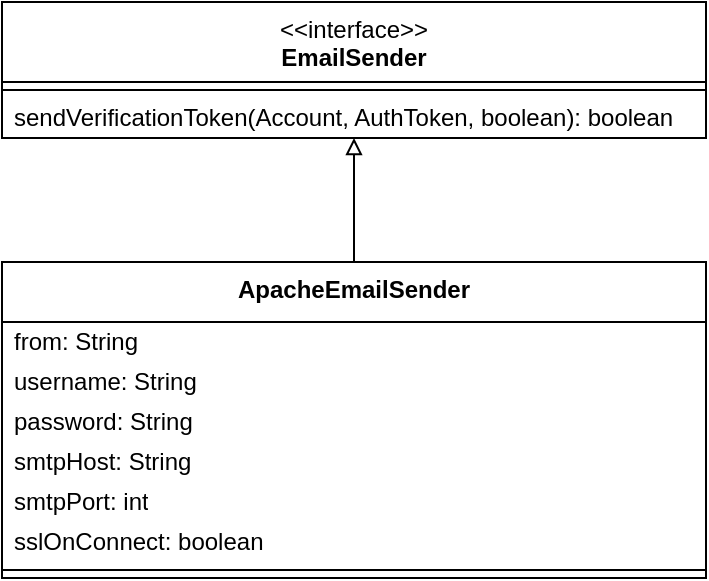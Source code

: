 <mxfile version="28.2.5">
  <diagram name="Seite-1" id="tv3RCUC1lsHie5otSo7a">
    <mxGraphModel dx="983" dy="570" grid="1" gridSize="10" guides="1" tooltips="1" connect="1" arrows="1" fold="1" page="1" pageScale="1" pageWidth="1169" pageHeight="827" math="0" shadow="0">
      <root>
        <mxCell id="0" />
        <mxCell id="1" parent="0" />
        <mxCell id="RG_ibap2kgqLSs5oj8Kn-49" value="&lt;div&gt;&amp;lt;&amp;lt;interface&amp;gt;&amp;gt;&lt;/div&gt;&lt;div&gt;&lt;b&gt;EmailSender&lt;/b&gt;&lt;/div&gt;&lt;div&gt;&lt;br&gt;&lt;/div&gt;" style="swimlane;fontStyle=0;align=center;verticalAlign=top;childLayout=stackLayout;horizontal=1;startSize=40;horizontalStack=0;resizeParent=1;resizeParentMax=0;resizeLast=0;collapsible=0;marginBottom=0;html=1;whiteSpace=wrap;" vertex="1" parent="1">
          <mxGeometry x="490" y="410" width="352" height="68" as="geometry" />
        </mxCell>
        <mxCell id="RG_ibap2kgqLSs5oj8Kn-50" value="" style="line;strokeWidth=1;fillColor=none;align=left;verticalAlign=middle;spacingTop=-1;spacingLeft=3;spacingRight=3;rotatable=0;labelPosition=right;points=[];portConstraint=eastwest;" vertex="1" parent="RG_ibap2kgqLSs5oj8Kn-49">
          <mxGeometry y="40" width="352" height="8" as="geometry" />
        </mxCell>
        <mxCell id="RG_ibap2kgqLSs5oj8Kn-51" value="sendVerificationToken(Account, AuthToken, boolean): boolean" style="text;html=1;strokeColor=none;fillColor=none;align=left;verticalAlign=middle;spacingLeft=4;spacingRight=4;overflow=hidden;rotatable=0;points=[[0,0.5],[1,0.5]];portConstraint=eastwest;whiteSpace=wrap;" vertex="1" parent="RG_ibap2kgqLSs5oj8Kn-49">
          <mxGeometry y="48" width="352" height="20" as="geometry" />
        </mxCell>
        <mxCell id="RG_ibap2kgqLSs5oj8Kn-52" style="edgeStyle=orthogonalEdgeStyle;rounded=0;orthogonalLoop=1;jettySize=auto;html=1;endArrow=block;endFill=0;" edge="1" parent="1" source="RG_ibap2kgqLSs5oj8Kn-53" target="RG_ibap2kgqLSs5oj8Kn-49">
          <mxGeometry relative="1" as="geometry" />
        </mxCell>
        <mxCell id="RG_ibap2kgqLSs5oj8Kn-53" value="&lt;b&gt;ApacheEmailSender&lt;/b&gt;" style="swimlane;fontStyle=0;align=center;verticalAlign=top;childLayout=stackLayout;horizontal=1;startSize=30;horizontalStack=0;resizeParent=1;resizeParentMax=0;resizeLast=0;collapsible=0;marginBottom=0;html=1;whiteSpace=wrap;" vertex="1" parent="1">
          <mxGeometry x="490" y="540" width="352" height="158" as="geometry" />
        </mxCell>
        <mxCell id="RG_ibap2kgqLSs5oj8Kn-55" value="&lt;div&gt;from: String&lt;/div&gt;" style="text;html=1;strokeColor=none;fillColor=none;align=left;verticalAlign=middle;spacingLeft=4;spacingRight=4;overflow=hidden;rotatable=0;points=[[0,0.5],[1,0.5]];portConstraint=eastwest;whiteSpace=wrap;" vertex="1" parent="RG_ibap2kgqLSs5oj8Kn-53">
          <mxGeometry y="30" width="352" height="20" as="geometry" />
        </mxCell>
        <mxCell id="RG_ibap2kgqLSs5oj8Kn-56" value="username: String" style="text;html=1;strokeColor=none;fillColor=none;align=left;verticalAlign=middle;spacingLeft=4;spacingRight=4;overflow=hidden;rotatable=0;points=[[0,0.5],[1,0.5]];portConstraint=eastwest;whiteSpace=wrap;" vertex="1" parent="RG_ibap2kgqLSs5oj8Kn-53">
          <mxGeometry y="50" width="352" height="20" as="geometry" />
        </mxCell>
        <mxCell id="RG_ibap2kgqLSs5oj8Kn-57" value="password: String" style="text;html=1;strokeColor=none;fillColor=none;align=left;verticalAlign=middle;spacingLeft=4;spacingRight=4;overflow=hidden;rotatable=0;points=[[0,0.5],[1,0.5]];portConstraint=eastwest;whiteSpace=wrap;" vertex="1" parent="RG_ibap2kgqLSs5oj8Kn-53">
          <mxGeometry y="70" width="352" height="20" as="geometry" />
        </mxCell>
        <mxCell id="RG_ibap2kgqLSs5oj8Kn-58" value="smtpHost: String" style="text;html=1;strokeColor=none;fillColor=none;align=left;verticalAlign=middle;spacingLeft=4;spacingRight=4;overflow=hidden;rotatable=0;points=[[0,0.5],[1,0.5]];portConstraint=eastwest;whiteSpace=wrap;" vertex="1" parent="RG_ibap2kgqLSs5oj8Kn-53">
          <mxGeometry y="90" width="352" height="20" as="geometry" />
        </mxCell>
        <mxCell id="RG_ibap2kgqLSs5oj8Kn-59" value="smtpPort: int" style="text;html=1;strokeColor=none;fillColor=none;align=left;verticalAlign=middle;spacingLeft=4;spacingRight=4;overflow=hidden;rotatable=0;points=[[0,0.5],[1,0.5]];portConstraint=eastwest;whiteSpace=wrap;" vertex="1" parent="RG_ibap2kgqLSs5oj8Kn-53">
          <mxGeometry y="110" width="352" height="20" as="geometry" />
        </mxCell>
        <mxCell id="RG_ibap2kgqLSs5oj8Kn-60" value="sslOnConnect: boolean" style="text;html=1;strokeColor=none;fillColor=none;align=left;verticalAlign=middle;spacingLeft=4;spacingRight=4;overflow=hidden;rotatable=0;points=[[0,0.5],[1,0.5]];portConstraint=eastwest;whiteSpace=wrap;" vertex="1" parent="RG_ibap2kgqLSs5oj8Kn-53">
          <mxGeometry y="130" width="352" height="20" as="geometry" />
        </mxCell>
        <mxCell id="RG_ibap2kgqLSs5oj8Kn-54" value="" style="line;strokeWidth=1;fillColor=none;align=left;verticalAlign=middle;spacingTop=-1;spacingLeft=3;spacingRight=3;rotatable=0;labelPosition=right;points=[];portConstraint=eastwest;" vertex="1" parent="RG_ibap2kgqLSs5oj8Kn-53">
          <mxGeometry y="150" width="352" height="8" as="geometry" />
        </mxCell>
      </root>
    </mxGraphModel>
  </diagram>
</mxfile>
